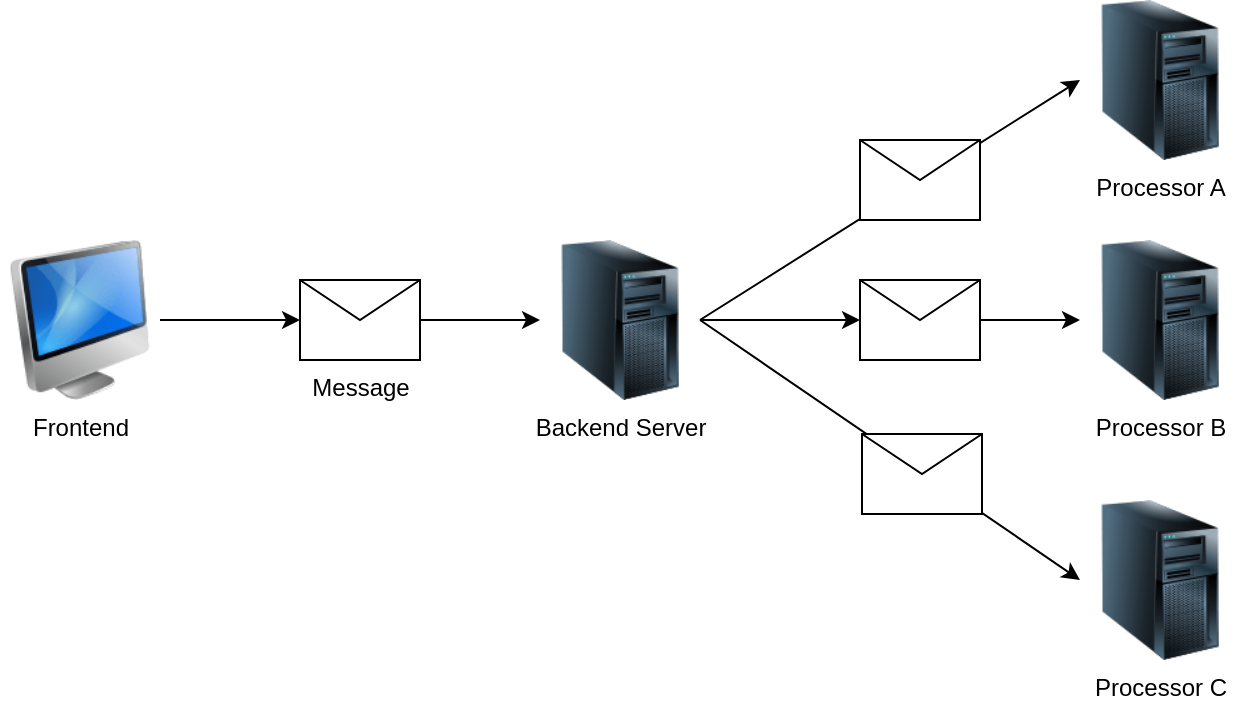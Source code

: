 <mxfile version="24.8.3" pages="5">
  <diagram name="Problem" id="-ZFBoR_mJjAQblsTvXZA">
    <mxGraphModel dx="1306" dy="825" grid="1" gridSize="10" guides="1" tooltips="1" connect="1" arrows="1" fold="1" page="1" pageScale="1" pageWidth="1169" pageHeight="827" math="0" shadow="0">
      <root>
        <mxCell id="0" />
        <mxCell id="1" parent="0" />
        <mxCell id="3BvfbwcclzTJAuTbf-V6-2" value="Processor A" style="image;html=1;image=img/lib/clip_art/computers/Server_Tower_128x128.png" vertex="1" parent="1">
          <mxGeometry x="815" y="249" width="80" height="80" as="geometry" />
        </mxCell>
        <mxCell id="3BvfbwcclzTJAuTbf-V6-3" value="Processor B" style="image;html=1;image=img/lib/clip_art/computers/Server_Tower_128x128.png" vertex="1" parent="1">
          <mxGeometry x="815" y="369" width="80" height="80" as="geometry" />
        </mxCell>
        <mxCell id="3BvfbwcclzTJAuTbf-V6-4" value="Processor C" style="image;html=1;image=img/lib/clip_art/computers/Server_Tower_128x128.png" vertex="1" parent="1">
          <mxGeometry x="815" y="499" width="80" height="80" as="geometry" />
        </mxCell>
        <mxCell id="3BvfbwcclzTJAuTbf-V6-5" value="" style="endArrow=classic;html=1;rounded=0;exitX=1;exitY=0.5;exitDx=0;exitDy=0;entryX=0;entryY=0.5;entryDx=0;entryDy=0;" edge="1" parent="1" source="3BvfbwcclzTJAuTbf-V6-9" target="3BvfbwcclzTJAuTbf-V6-2">
          <mxGeometry width="50" height="50" relative="1" as="geometry">
            <mxPoint x="505" y="409" as="sourcePoint" />
            <mxPoint x="515" y="349" as="targetPoint" />
          </mxGeometry>
        </mxCell>
        <mxCell id="3BvfbwcclzTJAuTbf-V6-6" value="" style="endArrow=classic;html=1;rounded=0;exitX=1;exitY=0.5;exitDx=0;exitDy=0;entryX=0;entryY=0.5;entryDx=0;entryDy=0;" edge="1" parent="1" source="3BvfbwcclzTJAuTbf-V6-15" target="3BvfbwcclzTJAuTbf-V6-3">
          <mxGeometry width="50" height="50" relative="1" as="geometry">
            <mxPoint x="505" y="409" as="sourcePoint" />
            <mxPoint x="825" y="299" as="targetPoint" />
          </mxGeometry>
        </mxCell>
        <mxCell id="3BvfbwcclzTJAuTbf-V6-7" value="" style="endArrow=classic;html=1;rounded=0;exitX=1;exitY=0.5;exitDx=0;exitDy=0;entryX=0;entryY=0.5;entryDx=0;entryDy=0;" edge="1" parent="1" source="3BvfbwcclzTJAuTbf-V6-9" target="3BvfbwcclzTJAuTbf-V6-4">
          <mxGeometry width="50" height="50" relative="1" as="geometry">
            <mxPoint x="505" y="409" as="sourcePoint" />
            <mxPoint x="825" y="419" as="targetPoint" />
          </mxGeometry>
        </mxCell>
        <mxCell id="3BvfbwcclzTJAuTbf-V6-10" style="edgeStyle=orthogonalEdgeStyle;rounded=0;orthogonalLoop=1;jettySize=auto;html=1;entryX=0;entryY=0.5;entryDx=0;entryDy=0;" edge="1" parent="1" source="3BvfbwcclzTJAuTbf-V6-12" target="3BvfbwcclzTJAuTbf-V6-9">
          <mxGeometry relative="1" as="geometry" />
        </mxCell>
        <mxCell id="3BvfbwcclzTJAuTbf-V6-8" value="Frontend" style="image;html=1;image=img/lib/clip_art/computers/iMac_128x128.png" vertex="1" parent="1">
          <mxGeometry x="275" y="369" width="80" height="80" as="geometry" />
        </mxCell>
        <mxCell id="3BvfbwcclzTJAuTbf-V6-9" value="Backend Server" style="image;html=1;image=img/lib/clip_art/computers/Server_Tower_128x128.png" vertex="1" parent="1">
          <mxGeometry x="545" y="369" width="80" height="80" as="geometry" />
        </mxCell>
        <mxCell id="3BvfbwcclzTJAuTbf-V6-11" value="" style="edgeStyle=orthogonalEdgeStyle;rounded=0;orthogonalLoop=1;jettySize=auto;html=1;entryX=0;entryY=0.5;entryDx=0;entryDy=0;" edge="1" parent="1" source="3BvfbwcclzTJAuTbf-V6-8" target="3BvfbwcclzTJAuTbf-V6-12">
          <mxGeometry relative="1" as="geometry">
            <mxPoint x="355" y="409" as="sourcePoint" />
            <mxPoint x="545" y="409" as="targetPoint" />
          </mxGeometry>
        </mxCell>
        <mxCell id="3BvfbwcclzTJAuTbf-V6-12" value="Message" style="shape=message;html=1;html=1;outlineConnect=0;labelPosition=center;verticalLabelPosition=bottom;align=center;verticalAlign=top;" vertex="1" parent="1">
          <mxGeometry x="425" y="389" width="60" height="40" as="geometry" />
        </mxCell>
        <mxCell id="3BvfbwcclzTJAuTbf-V6-13" value="" style="shape=message;html=1;html=1;outlineConnect=0;labelPosition=center;verticalLabelPosition=bottom;align=center;verticalAlign=top;" vertex="1" parent="1">
          <mxGeometry x="705" y="319" width="60" height="40" as="geometry" />
        </mxCell>
        <mxCell id="3BvfbwcclzTJAuTbf-V6-16" value="" style="endArrow=classic;html=1;rounded=0;exitX=1;exitY=0.5;exitDx=0;exitDy=0;entryX=0;entryY=0.5;entryDx=0;entryDy=0;" edge="1" parent="1" source="3BvfbwcclzTJAuTbf-V6-9" target="3BvfbwcclzTJAuTbf-V6-15">
          <mxGeometry width="50" height="50" relative="1" as="geometry">
            <mxPoint x="625" y="409" as="sourcePoint" />
            <mxPoint x="815" y="409" as="targetPoint" />
          </mxGeometry>
        </mxCell>
        <mxCell id="3BvfbwcclzTJAuTbf-V6-15" value="" style="shape=message;html=1;html=1;outlineConnect=0;labelPosition=center;verticalLabelPosition=bottom;align=center;verticalAlign=top;" vertex="1" parent="1">
          <mxGeometry x="705" y="389" width="60" height="40" as="geometry" />
        </mxCell>
        <mxCell id="3BvfbwcclzTJAuTbf-V6-17" value="" style="shape=message;html=1;html=1;outlineConnect=0;labelPosition=center;verticalLabelPosition=bottom;align=center;verticalAlign=top;" vertex="1" parent="1">
          <mxGeometry x="706" y="466" width="60" height="40" as="geometry" />
        </mxCell>
      </root>
    </mxGraphModel>
  </diagram>
  <diagram id="oDhbysPCYZvNGMRujgwg" name="Solution-1">
    <mxGraphModel dx="1306" dy="825" grid="1" gridSize="10" guides="1" tooltips="1" connect="1" arrows="1" fold="1" page="1" pageScale="1" pageWidth="1169" pageHeight="827" math="0" shadow="0">
      <root>
        <mxCell id="0" />
        <mxCell id="1" parent="0" />
        <mxCell id="qAocysTCjoebV-vhzsty-1" value="Processor A" style="image;html=1;image=img/lib/clip_art/computers/Server_Tower_128x128.png" vertex="1" parent="1">
          <mxGeometry x="855" y="254" width="80" height="80" as="geometry" />
        </mxCell>
        <mxCell id="qAocysTCjoebV-vhzsty-2" value="Processor B" style="image;html=1;image=img/lib/clip_art/computers/Server_Tower_128x128.png" vertex="1" parent="1">
          <mxGeometry x="855" y="374" width="80" height="80" as="geometry" />
        </mxCell>
        <mxCell id="qAocysTCjoebV-vhzsty-3" value="Processor C" style="image;html=1;image=img/lib/clip_art/computers/Server_Tower_128x128.png" vertex="1" parent="1">
          <mxGeometry x="855" y="494" width="80" height="80" as="geometry" />
        </mxCell>
        <mxCell id="qAocysTCjoebV-vhzsty-4" value="" style="endArrow=classic;html=1;rounded=0;exitX=1;exitY=0.5;exitDx=0;exitDy=0;movable=1;resizable=1;rotatable=1;deletable=1;editable=1;locked=0;connectable=1;entryX=0;entryY=0.5;entryDx=0;entryDy=0;entryPerimeter=0;" edge="1" parent="1" source="qAocysTCjoebV-vhzsty-9" target="qAocysTCjoebV-vhzsty-16">
          <mxGeometry width="50" height="50" relative="1" as="geometry">
            <mxPoint x="465" y="414" as="sourcePoint" />
            <mxPoint x="755" y="304" as="targetPoint" />
          </mxGeometry>
        </mxCell>
        <mxCell id="qAocysTCjoebV-vhzsty-5" value="" style="endArrow=classic;html=1;rounded=0;exitX=1;exitY=0.5;exitDx=0;exitDy=0;entryX=0;entryY=0.5;entryDx=0;entryDy=0;entryPerimeter=0;" edge="1" parent="1" source="qAocysTCjoebV-vhzsty-14" target="qAocysTCjoebV-vhzsty-17">
          <mxGeometry width="50" height="50" relative="1" as="geometry">
            <mxPoint x="465" y="414" as="sourcePoint" />
            <mxPoint x="745" y="414" as="targetPoint" />
          </mxGeometry>
        </mxCell>
        <mxCell id="qAocysTCjoebV-vhzsty-6" value="" style="endArrow=classic;html=1;rounded=0;exitX=1;exitY=0.5;exitDx=0;exitDy=0;entryX=0;entryY=0.5;entryDx=0;entryDy=0;entryPerimeter=0;" edge="1" parent="1" source="qAocysTCjoebV-vhzsty-9" target="qAocysTCjoebV-vhzsty-18">
          <mxGeometry width="50" height="50" relative="1" as="geometry">
            <mxPoint x="465" y="414" as="sourcePoint" />
            <mxPoint x="765" y="544" as="targetPoint" />
          </mxGeometry>
        </mxCell>
        <mxCell id="qAocysTCjoebV-vhzsty-7" style="edgeStyle=orthogonalEdgeStyle;rounded=0;orthogonalLoop=1;jettySize=auto;html=1;entryX=0;entryY=0.5;entryDx=0;entryDy=0;" edge="1" parent="1" source="qAocysTCjoebV-vhzsty-11" target="qAocysTCjoebV-vhzsty-9">
          <mxGeometry relative="1" as="geometry" />
        </mxCell>
        <mxCell id="qAocysTCjoebV-vhzsty-8" value="Frontend" style="image;html=1;image=img/lib/clip_art/computers/iMac_128x128.png" vertex="1" parent="1">
          <mxGeometry x="235" y="374" width="80" height="80" as="geometry" />
        </mxCell>
        <mxCell id="qAocysTCjoebV-vhzsty-9" value="Backend Server" style="image;html=1;image=img/lib/clip_art/computers/Server_Tower_128x128.png" vertex="1" parent="1">
          <mxGeometry x="505" y="374" width="80" height="80" as="geometry" />
        </mxCell>
        <mxCell id="qAocysTCjoebV-vhzsty-10" value="" style="edgeStyle=orthogonalEdgeStyle;rounded=0;orthogonalLoop=1;jettySize=auto;html=1;entryX=0;entryY=0.5;entryDx=0;entryDy=0;" edge="1" parent="1" source="qAocysTCjoebV-vhzsty-8" target="qAocysTCjoebV-vhzsty-11">
          <mxGeometry relative="1" as="geometry">
            <mxPoint x="315" y="414" as="sourcePoint" />
            <mxPoint x="505" y="414" as="targetPoint" />
          </mxGeometry>
        </mxCell>
        <mxCell id="qAocysTCjoebV-vhzsty-11" value="Message" style="shape=message;html=1;html=1;outlineConnect=0;labelPosition=center;verticalLabelPosition=bottom;align=center;verticalAlign=top;" vertex="1" parent="1">
          <mxGeometry x="385" y="394" width="60" height="40" as="geometry" />
        </mxCell>
        <mxCell id="qAocysTCjoebV-vhzsty-12" value="" style="shape=message;html=1;html=1;outlineConnect=0;labelPosition=center;verticalLabelPosition=bottom;align=center;verticalAlign=top;" vertex="1" parent="1">
          <mxGeometry x="665" y="324" width="60" height="40" as="geometry" />
        </mxCell>
        <mxCell id="qAocysTCjoebV-vhzsty-13" value="" style="endArrow=classic;html=1;rounded=0;exitX=1;exitY=0.5;exitDx=0;exitDy=0;entryX=0;entryY=0.5;entryDx=0;entryDy=0;" edge="1" parent="1" source="qAocysTCjoebV-vhzsty-9" target="qAocysTCjoebV-vhzsty-14">
          <mxGeometry width="50" height="50" relative="1" as="geometry">
            <mxPoint x="585" y="414" as="sourcePoint" />
            <mxPoint x="775" y="414" as="targetPoint" />
          </mxGeometry>
        </mxCell>
        <mxCell id="qAocysTCjoebV-vhzsty-14" value="" style="shape=message;html=1;html=1;outlineConnect=0;labelPosition=center;verticalLabelPosition=bottom;align=center;verticalAlign=top;" vertex="1" parent="1">
          <mxGeometry x="665" y="394" width="60" height="40" as="geometry" />
        </mxCell>
        <mxCell id="qAocysTCjoebV-vhzsty-15" value="" style="shape=message;html=1;html=1;outlineConnect=0;labelPosition=center;verticalLabelPosition=bottom;align=center;verticalAlign=top;" vertex="1" parent="1">
          <mxGeometry x="666" y="462" width="60" height="40" as="geometry" />
        </mxCell>
        <mxCell id="qAocysTCjoebV-vhzsty-20" value="" style="edgeStyle=orthogonalEdgeStyle;rounded=0;orthogonalLoop=1;jettySize=auto;html=1;" edge="1" parent="1" source="qAocysTCjoebV-vhzsty-16" target="qAocysTCjoebV-vhzsty-1">
          <mxGeometry relative="1" as="geometry" />
        </mxCell>
        <mxCell id="qAocysTCjoebV-vhzsty-16" value="API" style="sketch=0;points=[[0,0,0],[0.25,0,0],[0.5,0,0],[0.75,0,0],[1,0,0],[0,1,0],[0.25,1,0],[0.5,1,0],[0.75,1,0],[1,1,0],[0,0.25,0],[0,0.5,0],[0,0.75,0],[1,0.25,0],[1,0.5,0],[1,0.75,0]];outlineConnect=0;fontColor=#232F3E;fillColor=#E7157B;strokeColor=#ffffff;dashed=0;verticalLabelPosition=bottom;verticalAlign=top;align=center;html=1;fontSize=12;fontStyle=0;aspect=fixed;shape=mxgraph.aws4.resourceIcon;resIcon=mxgraph.aws4.api_gateway;" vertex="1" parent="1">
          <mxGeometry x="785" y="269" width="50" height="50" as="geometry" />
        </mxCell>
        <mxCell id="qAocysTCjoebV-vhzsty-21" value="" style="edgeStyle=orthogonalEdgeStyle;rounded=0;orthogonalLoop=1;jettySize=auto;html=1;" edge="1" parent="1" source="qAocysTCjoebV-vhzsty-17" target="qAocysTCjoebV-vhzsty-2">
          <mxGeometry relative="1" as="geometry" />
        </mxCell>
        <mxCell id="qAocysTCjoebV-vhzsty-17" value="API" style="sketch=0;points=[[0,0,0],[0.25,0,0],[0.5,0,0],[0.75,0,0],[1,0,0],[0,1,0],[0.25,1,0],[0.5,1,0],[0.75,1,0],[1,1,0],[0,0.25,0],[0,0.5,0],[0,0.75,0],[1,0.25,0],[1,0.5,0],[1,0.75,0]];outlineConnect=0;fontColor=#232F3E;fillColor=#E7157B;strokeColor=#ffffff;dashed=0;verticalLabelPosition=bottom;verticalAlign=top;align=center;html=1;fontSize=12;fontStyle=0;aspect=fixed;shape=mxgraph.aws4.resourceIcon;resIcon=mxgraph.aws4.api_gateway;" vertex="1" parent="1">
          <mxGeometry x="785" y="389" width="50" height="50" as="geometry" />
        </mxCell>
        <mxCell id="qAocysTCjoebV-vhzsty-22" value="" style="edgeStyle=orthogonalEdgeStyle;rounded=0;orthogonalLoop=1;jettySize=auto;html=1;" edge="1" parent="1" source="qAocysTCjoebV-vhzsty-18" target="qAocysTCjoebV-vhzsty-3">
          <mxGeometry relative="1" as="geometry" />
        </mxCell>
        <mxCell id="qAocysTCjoebV-vhzsty-18" value="API" style="sketch=0;points=[[0,0,0],[0.25,0,0],[0.5,0,0],[0.75,0,0],[1,0,0],[0,1,0],[0.25,1,0],[0.5,1,0],[0.75,1,0],[1,1,0],[0,0.25,0],[0,0.5,0],[0,0.75,0],[1,0.25,0],[1,0.5,0],[1,0.75,0]];outlineConnect=0;fontColor=#232F3E;fillColor=#E7157B;strokeColor=#ffffff;dashed=0;verticalLabelPosition=bottom;verticalAlign=top;align=center;html=1;fontSize=12;fontStyle=0;aspect=fixed;shape=mxgraph.aws4.resourceIcon;resIcon=mxgraph.aws4.api_gateway;" vertex="1" parent="1">
          <mxGeometry x="785" y="509" width="50" height="50" as="geometry" />
        </mxCell>
      </root>
    </mxGraphModel>
  </diagram>
  <diagram name="Solution-2" id="c6oVn1_w7_CIrzwYrx3Y">
    <mxGraphModel dx="1306" dy="825" grid="1" gridSize="10" guides="1" tooltips="1" connect="1" arrows="1" fold="1" page="1" pageScale="1" pageWidth="1169" pageHeight="827" math="0" shadow="0">
      <root>
        <mxCell id="NSvV2rvQrZmsVv0Js7HL-0" />
        <mxCell id="NSvV2rvQrZmsVv0Js7HL-1" parent="NSvV2rvQrZmsVv0Js7HL-0" />
        <mxCell id="NSvV2rvQrZmsVv0Js7HL-2" value="Processor A" style="image;html=1;image=img/lib/clip_art/computers/Server_Tower_128x128.png" vertex="1" parent="NSvV2rvQrZmsVv0Js7HL-1">
          <mxGeometry x="855" y="254" width="80" height="80" as="geometry" />
        </mxCell>
        <mxCell id="NSvV2rvQrZmsVv0Js7HL-3" value="Processor B" style="image;html=1;image=img/lib/clip_art/computers/Server_Tower_128x128.png" vertex="1" parent="NSvV2rvQrZmsVv0Js7HL-1">
          <mxGeometry x="855" y="374" width="80" height="80" as="geometry" />
        </mxCell>
        <mxCell id="NSvV2rvQrZmsVv0Js7HL-4" value="Processor C" style="image;html=1;image=img/lib/clip_art/computers/Server_Tower_128x128.png" vertex="1" parent="NSvV2rvQrZmsVv0Js7HL-1">
          <mxGeometry x="855" y="494" width="80" height="80" as="geometry" />
        </mxCell>
        <mxCell id="NSvV2rvQrZmsVv0Js7HL-5" value="" style="endArrow=classic;html=1;rounded=0;movable=1;resizable=1;rotatable=1;deletable=1;editable=1;locked=0;connectable=1;entryX=0;entryY=0.5;entryDx=0;entryDy=0;entryPerimeter=0;" edge="1" parent="NSvV2rvQrZmsVv0Js7HL-1" target="NSvV2rvQrZmsVv0Js7HL-18">
          <mxGeometry width="50" height="50" relative="1" as="geometry">
            <mxPoint x="600" y="410" as="sourcePoint" />
            <mxPoint x="755" y="304" as="targetPoint" />
          </mxGeometry>
        </mxCell>
        <mxCell id="NSvV2rvQrZmsVv0Js7HL-6" value="" style="endArrow=classic;html=1;rounded=0;exitX=1;exitY=0.5;exitDx=0;exitDy=0;entryX=0;entryY=0.5;entryDx=0;entryDy=0;entryPerimeter=0;" edge="1" parent="NSvV2rvQrZmsVv0Js7HL-1" source="NSvV2rvQrZmsVv0Js7HL-15" target="NSvV2rvQrZmsVv0Js7HL-20">
          <mxGeometry width="50" height="50" relative="1" as="geometry">
            <mxPoint x="465" y="414" as="sourcePoint" />
            <mxPoint x="745" y="414" as="targetPoint" />
          </mxGeometry>
        </mxCell>
        <mxCell id="NSvV2rvQrZmsVv0Js7HL-7" value="" style="endArrow=classic;html=1;rounded=0;entryX=0;entryY=0.5;entryDx=0;entryDy=0;entryPerimeter=0;" edge="1" parent="NSvV2rvQrZmsVv0Js7HL-1" target="NSvV2rvQrZmsVv0Js7HL-22">
          <mxGeometry width="50" height="50" relative="1" as="geometry">
            <mxPoint x="600" y="420" as="sourcePoint" />
            <mxPoint x="765" y="544" as="targetPoint" />
          </mxGeometry>
        </mxCell>
        <mxCell id="NSvV2rvQrZmsVv0Js7HL-8" style="edgeStyle=orthogonalEdgeStyle;rounded=0;orthogonalLoop=1;jettySize=auto;html=1;entryX=0;entryY=0.5;entryDx=0;entryDy=0;" edge="1" parent="NSvV2rvQrZmsVv0Js7HL-1" source="NSvV2rvQrZmsVv0Js7HL-12" target="NSvV2rvQrZmsVv0Js7HL-10">
          <mxGeometry relative="1" as="geometry" />
        </mxCell>
        <mxCell id="NSvV2rvQrZmsVv0Js7HL-9" value="Frontend" style="image;html=1;image=img/lib/clip_art/computers/iMac_128x128.png" vertex="1" parent="NSvV2rvQrZmsVv0Js7HL-1">
          <mxGeometry x="120" y="374" width="80" height="80" as="geometry" />
        </mxCell>
        <mxCell id="cFzlCh_o4ObDk82phY2t-1" value="" style="edgeStyle=orthogonalEdgeStyle;rounded=0;orthogonalLoop=1;jettySize=auto;html=1;" edge="1" parent="NSvV2rvQrZmsVv0Js7HL-1" source="NSvV2rvQrZmsVv0Js7HL-10" target="cFzlCh_o4ObDk82phY2t-0">
          <mxGeometry relative="1" as="geometry" />
        </mxCell>
        <mxCell id="NSvV2rvQrZmsVv0Js7HL-10" value="Backend Server" style="image;html=1;image=img/lib/clip_art/computers/Server_Tower_128x128.png" vertex="1" parent="NSvV2rvQrZmsVv0Js7HL-1">
          <mxGeometry x="400" y="374" width="80" height="80" as="geometry" />
        </mxCell>
        <mxCell id="NSvV2rvQrZmsVv0Js7HL-11" value="" style="edgeStyle=orthogonalEdgeStyle;rounded=0;orthogonalLoop=1;jettySize=auto;html=1;entryX=0;entryY=0.5;entryDx=0;entryDy=0;" edge="1" parent="NSvV2rvQrZmsVv0Js7HL-1" source="NSvV2rvQrZmsVv0Js7HL-9" target="NSvV2rvQrZmsVv0Js7HL-12">
          <mxGeometry relative="1" as="geometry">
            <mxPoint x="200" y="414" as="sourcePoint" />
            <mxPoint x="390" y="414" as="targetPoint" />
          </mxGeometry>
        </mxCell>
        <mxCell id="NSvV2rvQrZmsVv0Js7HL-12" value="Message" style="shape=message;html=1;html=1;outlineConnect=0;labelPosition=center;verticalLabelPosition=bottom;align=center;verticalAlign=top;" vertex="1" parent="NSvV2rvQrZmsVv0Js7HL-1">
          <mxGeometry x="270" y="394" width="60" height="40" as="geometry" />
        </mxCell>
        <mxCell id="NSvV2rvQrZmsVv0Js7HL-13" value="" style="shape=message;html=1;html=1;outlineConnect=0;labelPosition=center;verticalLabelPosition=bottom;align=center;verticalAlign=top;" vertex="1" parent="NSvV2rvQrZmsVv0Js7HL-1">
          <mxGeometry x="665" y="324" width="60" height="40" as="geometry" />
        </mxCell>
        <mxCell id="NSvV2rvQrZmsVv0Js7HL-14" value="" style="endArrow=classic;html=1;rounded=0;entryX=0;entryY=0.5;entryDx=0;entryDy=0;" edge="1" parent="NSvV2rvQrZmsVv0Js7HL-1" target="NSvV2rvQrZmsVv0Js7HL-15">
          <mxGeometry width="50" height="50" relative="1" as="geometry">
            <mxPoint x="600" y="414" as="sourcePoint" />
            <mxPoint x="775" y="414" as="targetPoint" />
          </mxGeometry>
        </mxCell>
        <mxCell id="NSvV2rvQrZmsVv0Js7HL-15" value="" style="shape=message;html=1;html=1;outlineConnect=0;labelPosition=center;verticalLabelPosition=bottom;align=center;verticalAlign=top;" vertex="1" parent="NSvV2rvQrZmsVv0Js7HL-1">
          <mxGeometry x="665" y="394" width="60" height="40" as="geometry" />
        </mxCell>
        <mxCell id="NSvV2rvQrZmsVv0Js7HL-16" value="" style="shape=message;html=1;html=1;outlineConnect=0;labelPosition=center;verticalLabelPosition=bottom;align=center;verticalAlign=top;" vertex="1" parent="NSvV2rvQrZmsVv0Js7HL-1">
          <mxGeometry x="666" y="462" width="60" height="40" as="geometry" />
        </mxCell>
        <mxCell id="NSvV2rvQrZmsVv0Js7HL-17" value="" style="edgeStyle=orthogonalEdgeStyle;rounded=0;orthogonalLoop=1;jettySize=auto;html=1;" edge="1" parent="NSvV2rvQrZmsVv0Js7HL-1" source="NSvV2rvQrZmsVv0Js7HL-18" target="NSvV2rvQrZmsVv0Js7HL-2">
          <mxGeometry relative="1" as="geometry" />
        </mxCell>
        <mxCell id="NSvV2rvQrZmsVv0Js7HL-18" value="API" style="sketch=0;points=[[0,0,0],[0.25,0,0],[0.5,0,0],[0.75,0,0],[1,0,0],[0,1,0],[0.25,1,0],[0.5,1,0],[0.75,1,0],[1,1,0],[0,0.25,0],[0,0.5,0],[0,0.75,0],[1,0.25,0],[1,0.5,0],[1,0.75,0]];outlineConnect=0;fontColor=#232F3E;fillColor=#E7157B;strokeColor=#ffffff;dashed=0;verticalLabelPosition=bottom;verticalAlign=top;align=center;html=1;fontSize=12;fontStyle=0;aspect=fixed;shape=mxgraph.aws4.resourceIcon;resIcon=mxgraph.aws4.api_gateway;" vertex="1" parent="NSvV2rvQrZmsVv0Js7HL-1">
          <mxGeometry x="785" y="269" width="50" height="50" as="geometry" />
        </mxCell>
        <mxCell id="NSvV2rvQrZmsVv0Js7HL-19" value="" style="edgeStyle=orthogonalEdgeStyle;rounded=0;orthogonalLoop=1;jettySize=auto;html=1;" edge="1" parent="NSvV2rvQrZmsVv0Js7HL-1" source="NSvV2rvQrZmsVv0Js7HL-20" target="NSvV2rvQrZmsVv0Js7HL-3">
          <mxGeometry relative="1" as="geometry" />
        </mxCell>
        <mxCell id="NSvV2rvQrZmsVv0Js7HL-20" value="API" style="sketch=0;points=[[0,0,0],[0.25,0,0],[0.5,0,0],[0.75,0,0],[1,0,0],[0,1,0],[0.25,1,0],[0.5,1,0],[0.75,1,0],[1,1,0],[0,0.25,0],[0,0.5,0],[0,0.75,0],[1,0.25,0],[1,0.5,0],[1,0.75,0]];outlineConnect=0;fontColor=#232F3E;fillColor=#E7157B;strokeColor=#ffffff;dashed=0;verticalLabelPosition=bottom;verticalAlign=top;align=center;html=1;fontSize=12;fontStyle=0;aspect=fixed;shape=mxgraph.aws4.resourceIcon;resIcon=mxgraph.aws4.api_gateway;" vertex="1" parent="NSvV2rvQrZmsVv0Js7HL-1">
          <mxGeometry x="785" y="389" width="50" height="50" as="geometry" />
        </mxCell>
        <mxCell id="NSvV2rvQrZmsVv0Js7HL-21" value="" style="edgeStyle=orthogonalEdgeStyle;rounded=0;orthogonalLoop=1;jettySize=auto;html=1;" edge="1" parent="NSvV2rvQrZmsVv0Js7HL-1" source="NSvV2rvQrZmsVv0Js7HL-22" target="NSvV2rvQrZmsVv0Js7HL-4">
          <mxGeometry relative="1" as="geometry" />
        </mxCell>
        <mxCell id="NSvV2rvQrZmsVv0Js7HL-22" value="API" style="sketch=0;points=[[0,0,0],[0.25,0,0],[0.5,0,0],[0.75,0,0],[1,0,0],[0,1,0],[0.25,1,0],[0.5,1,0],[0.75,1,0],[1,1,0],[0,0.25,0],[0,0.5,0],[0,0.75,0],[1,0.25,0],[1,0.5,0],[1,0.75,0]];outlineConnect=0;fontColor=#232F3E;fillColor=#E7157B;strokeColor=#ffffff;dashed=0;verticalLabelPosition=bottom;verticalAlign=top;align=center;html=1;fontSize=12;fontStyle=0;aspect=fixed;shape=mxgraph.aws4.resourceIcon;resIcon=mxgraph.aws4.api_gateway;" vertex="1" parent="NSvV2rvQrZmsVv0Js7HL-1">
          <mxGeometry x="785" y="509" width="50" height="50" as="geometry" />
        </mxCell>
        <mxCell id="cFzlCh_o4ObDk82phY2t-0" value="SNS" style="sketch=0;points=[[0,0,0],[0.25,0,0],[0.5,0,0],[0.75,0,0],[1,0,0],[0,1,0],[0.25,1,0],[0.5,1,0],[0.75,1,0],[1,1,0],[0,0.25,0],[0,0.5,0],[0,0.75,0],[1,0.25,0],[1,0.5,0],[1,0.75,0]];outlineConnect=0;fontColor=#232F3E;fillColor=#E7157B;strokeColor=#ffffff;dashed=0;verticalLabelPosition=bottom;verticalAlign=top;align=center;html=1;fontSize=12;fontStyle=0;aspect=fixed;shape=mxgraph.aws4.resourceIcon;resIcon=mxgraph.aws4.sns;" vertex="1" parent="NSvV2rvQrZmsVv0Js7HL-1">
          <mxGeometry x="550" y="389" width="50" height="50" as="geometry" />
        </mxCell>
      </root>
    </mxGraphModel>
  </diagram>
  <diagram name="Solution-3" id="pKhJ9fI2UfgJ9-txnqdF">
    <mxGraphModel dx="1306" dy="825" grid="1" gridSize="10" guides="1" tooltips="1" connect="1" arrows="1" fold="1" page="1" pageScale="1" pageWidth="1169" pageHeight="827" math="0" shadow="0">
      <root>
        <mxCell id="C56o7w2l9w4_Cjoz_A8b-0" />
        <mxCell id="C56o7w2l9w4_Cjoz_A8b-1" parent="C56o7w2l9w4_Cjoz_A8b-0" />
        <mxCell id="C56o7w2l9w4_Cjoz_A8b-2" value="Processor A" style="image;html=1;image=img/lib/clip_art/computers/Server_Tower_128x128.png" vertex="1" parent="C56o7w2l9w4_Cjoz_A8b-1">
          <mxGeometry x="855" y="254" width="80" height="80" as="geometry" />
        </mxCell>
        <mxCell id="C56o7w2l9w4_Cjoz_A8b-3" value="Processor B" style="image;html=1;image=img/lib/clip_art/computers/Server_Tower_128x128.png" vertex="1" parent="C56o7w2l9w4_Cjoz_A8b-1">
          <mxGeometry x="855" y="374" width="80" height="80" as="geometry" />
        </mxCell>
        <mxCell id="C56o7w2l9w4_Cjoz_A8b-4" value="Processor C" style="image;html=1;image=img/lib/clip_art/computers/Server_Tower_128x128.png" vertex="1" parent="C56o7w2l9w4_Cjoz_A8b-1">
          <mxGeometry x="855" y="494" width="80" height="80" as="geometry" />
        </mxCell>
        <mxCell id="C56o7w2l9w4_Cjoz_A8b-5" value="" style="endArrow=classic;html=1;rounded=0;movable=1;resizable=1;rotatable=1;deletable=1;editable=1;locked=0;connectable=1;entryX=0;entryY=0.5;entryDx=0;entryDy=0;entryPerimeter=0;" edge="1" parent="C56o7w2l9w4_Cjoz_A8b-1">
          <mxGeometry width="50" height="50" relative="1" as="geometry">
            <mxPoint x="600" y="410" as="sourcePoint" />
            <mxPoint x="785" y="294" as="targetPoint" />
          </mxGeometry>
        </mxCell>
        <mxCell id="C56o7w2l9w4_Cjoz_A8b-6" value="" style="endArrow=classic;html=1;rounded=0;exitX=1;exitY=0.5;exitDx=0;exitDy=0;entryX=0;entryY=0.5;entryDx=0;entryDy=0;entryPerimeter=0;" edge="1" parent="C56o7w2l9w4_Cjoz_A8b-1" source="C56o7w2l9w4_Cjoz_A8b-16">
          <mxGeometry width="50" height="50" relative="1" as="geometry">
            <mxPoint x="465" y="414" as="sourcePoint" />
            <mxPoint x="785" y="414" as="targetPoint" />
          </mxGeometry>
        </mxCell>
        <mxCell id="C56o7w2l9w4_Cjoz_A8b-7" value="" style="endArrow=classic;html=1;rounded=0;entryX=0;entryY=0.5;entryDx=0;entryDy=0;entryPerimeter=0;" edge="1" parent="C56o7w2l9w4_Cjoz_A8b-1">
          <mxGeometry width="50" height="50" relative="1" as="geometry">
            <mxPoint x="600" y="420" as="sourcePoint" />
            <mxPoint x="785" y="534" as="targetPoint" />
          </mxGeometry>
        </mxCell>
        <mxCell id="C56o7w2l9w4_Cjoz_A8b-8" style="edgeStyle=orthogonalEdgeStyle;rounded=0;orthogonalLoop=1;jettySize=auto;html=1;entryX=0;entryY=0.5;entryDx=0;entryDy=0;" edge="1" parent="C56o7w2l9w4_Cjoz_A8b-1" source="C56o7w2l9w4_Cjoz_A8b-13" target="C56o7w2l9w4_Cjoz_A8b-11">
          <mxGeometry relative="1" as="geometry" />
        </mxCell>
        <mxCell id="C56o7w2l9w4_Cjoz_A8b-9" value="Frontend" style="image;html=1;image=img/lib/clip_art/computers/iMac_128x128.png" vertex="1" parent="C56o7w2l9w4_Cjoz_A8b-1">
          <mxGeometry x="120" y="374" width="80" height="80" as="geometry" />
        </mxCell>
        <mxCell id="C56o7w2l9w4_Cjoz_A8b-10" value="" style="edgeStyle=orthogonalEdgeStyle;rounded=0;orthogonalLoop=1;jettySize=auto;html=1;" edge="1" parent="C56o7w2l9w4_Cjoz_A8b-1" source="C56o7w2l9w4_Cjoz_A8b-11" target="C56o7w2l9w4_Cjoz_A8b-24">
          <mxGeometry relative="1" as="geometry" />
        </mxCell>
        <mxCell id="C56o7w2l9w4_Cjoz_A8b-11" value="Backend Server" style="image;html=1;image=img/lib/clip_art/computers/Server_Tower_128x128.png" vertex="1" parent="C56o7w2l9w4_Cjoz_A8b-1">
          <mxGeometry x="400" y="374" width="80" height="80" as="geometry" />
        </mxCell>
        <mxCell id="C56o7w2l9w4_Cjoz_A8b-12" value="" style="edgeStyle=orthogonalEdgeStyle;rounded=0;orthogonalLoop=1;jettySize=auto;html=1;entryX=0;entryY=0.5;entryDx=0;entryDy=0;" edge="1" parent="C56o7w2l9w4_Cjoz_A8b-1" source="C56o7w2l9w4_Cjoz_A8b-9" target="C56o7w2l9w4_Cjoz_A8b-13">
          <mxGeometry relative="1" as="geometry">
            <mxPoint x="200" y="414" as="sourcePoint" />
            <mxPoint x="390" y="414" as="targetPoint" />
          </mxGeometry>
        </mxCell>
        <mxCell id="C56o7w2l9w4_Cjoz_A8b-13" value="Message" style="shape=message;html=1;html=1;outlineConnect=0;labelPosition=center;verticalLabelPosition=bottom;align=center;verticalAlign=top;" vertex="1" parent="C56o7w2l9w4_Cjoz_A8b-1">
          <mxGeometry x="270" y="394" width="60" height="40" as="geometry" />
        </mxCell>
        <mxCell id="C56o7w2l9w4_Cjoz_A8b-14" value="" style="shape=message;html=1;html=1;outlineConnect=0;labelPosition=center;verticalLabelPosition=bottom;align=center;verticalAlign=top;" vertex="1" parent="C56o7w2l9w4_Cjoz_A8b-1">
          <mxGeometry x="665" y="324" width="60" height="40" as="geometry" />
        </mxCell>
        <mxCell id="C56o7w2l9w4_Cjoz_A8b-15" value="" style="endArrow=classic;html=1;rounded=0;entryX=0;entryY=0.5;entryDx=0;entryDy=0;" edge="1" parent="C56o7w2l9w4_Cjoz_A8b-1" target="C56o7w2l9w4_Cjoz_A8b-16">
          <mxGeometry width="50" height="50" relative="1" as="geometry">
            <mxPoint x="600" y="414" as="sourcePoint" />
            <mxPoint x="775" y="414" as="targetPoint" />
          </mxGeometry>
        </mxCell>
        <mxCell id="C56o7w2l9w4_Cjoz_A8b-16" value="" style="shape=message;html=1;html=1;outlineConnect=0;labelPosition=center;verticalLabelPosition=bottom;align=center;verticalAlign=top;" vertex="1" parent="C56o7w2l9w4_Cjoz_A8b-1">
          <mxGeometry x="665" y="394" width="60" height="40" as="geometry" />
        </mxCell>
        <mxCell id="C56o7w2l9w4_Cjoz_A8b-17" value="" style="shape=message;html=1;html=1;outlineConnect=0;labelPosition=center;verticalLabelPosition=bottom;align=center;verticalAlign=top;" vertex="1" parent="C56o7w2l9w4_Cjoz_A8b-1">
          <mxGeometry x="666" y="462" width="60" height="40" as="geometry" />
        </mxCell>
        <mxCell id="C56o7w2l9w4_Cjoz_A8b-20" value="" style="edgeStyle=orthogonalEdgeStyle;rounded=0;orthogonalLoop=1;jettySize=auto;html=1;" edge="1" parent="C56o7w2l9w4_Cjoz_A8b-1" target="C56o7w2l9w4_Cjoz_A8b-3">
          <mxGeometry relative="1" as="geometry">
            <mxPoint x="835" y="414" as="sourcePoint" />
          </mxGeometry>
        </mxCell>
        <mxCell id="C56o7w2l9w4_Cjoz_A8b-22" value="" style="edgeStyle=orthogonalEdgeStyle;rounded=0;orthogonalLoop=1;jettySize=auto;html=1;" edge="1" parent="C56o7w2l9w4_Cjoz_A8b-1" target="C56o7w2l9w4_Cjoz_A8b-4">
          <mxGeometry relative="1" as="geometry">
            <mxPoint x="835" y="534" as="sourcePoint" />
          </mxGeometry>
        </mxCell>
        <mxCell id="C56o7w2l9w4_Cjoz_A8b-24" value="SNS" style="sketch=0;points=[[0,0,0],[0.25,0,0],[0.5,0,0],[0.75,0,0],[1,0,0],[0,1,0],[0.25,1,0],[0.5,1,0],[0.75,1,0],[1,1,0],[0,0.25,0],[0,0.5,0],[0,0.75,0],[1,0.25,0],[1,0.5,0],[1,0.75,0]];outlineConnect=0;fontColor=#232F3E;fillColor=#E7157B;strokeColor=#ffffff;dashed=0;verticalLabelPosition=bottom;verticalAlign=top;align=center;html=1;fontSize=12;fontStyle=0;aspect=fixed;shape=mxgraph.aws4.resourceIcon;resIcon=mxgraph.aws4.sns;" vertex="1" parent="C56o7w2l9w4_Cjoz_A8b-1">
          <mxGeometry x="550" y="389" width="50" height="50" as="geometry" />
        </mxCell>
        <mxCell id="AtHkYgv6ObbaxClxxJdl-3" value="" style="edgeStyle=orthogonalEdgeStyle;rounded=0;orthogonalLoop=1;jettySize=auto;html=1;" edge="1" parent="C56o7w2l9w4_Cjoz_A8b-1" source="AtHkYgv6ObbaxClxxJdl-0" target="C56o7w2l9w4_Cjoz_A8b-2">
          <mxGeometry relative="1" as="geometry" />
        </mxCell>
        <mxCell id="AtHkYgv6ObbaxClxxJdl-0" value="Queue" style="sketch=0;points=[[0,0,0],[0.25,0,0],[0.5,0,0],[0.75,0,0],[1,0,0],[0,1,0],[0.25,1,0],[0.5,1,0],[0.75,1,0],[1,1,0],[0,0.25,0],[0,0.5,0],[0,0.75,0],[1,0.25,0],[1,0.5,0],[1,0.75,0]];outlineConnect=0;fontColor=#232F3E;fillColor=#E7157B;strokeColor=#ffffff;dashed=0;verticalLabelPosition=bottom;verticalAlign=top;align=center;html=1;fontSize=12;fontStyle=0;aspect=fixed;shape=mxgraph.aws4.resourceIcon;resIcon=mxgraph.aws4.sqs;" vertex="1" parent="C56o7w2l9w4_Cjoz_A8b-1">
          <mxGeometry x="785" y="269" width="50" height="50" as="geometry" />
        </mxCell>
        <mxCell id="AtHkYgv6ObbaxClxxJdl-1" value="Queue" style="sketch=0;points=[[0,0,0],[0.25,0,0],[0.5,0,0],[0.75,0,0],[1,0,0],[0,1,0],[0.25,1,0],[0.5,1,0],[0.75,1,0],[1,1,0],[0,0.25,0],[0,0.5,0],[0,0.75,0],[1,0.25,0],[1,0.5,0],[1,0.75,0]];outlineConnect=0;fontColor=#232F3E;fillColor=#E7157B;strokeColor=#ffffff;dashed=0;verticalLabelPosition=bottom;verticalAlign=top;align=center;html=1;fontSize=12;fontStyle=0;aspect=fixed;shape=mxgraph.aws4.resourceIcon;resIcon=mxgraph.aws4.sqs;" vertex="1" parent="C56o7w2l9w4_Cjoz_A8b-1">
          <mxGeometry x="785" y="389" width="50" height="50" as="geometry" />
        </mxCell>
        <mxCell id="AtHkYgv6ObbaxClxxJdl-2" value="Queue" style="sketch=0;points=[[0,0,0],[0.25,0,0],[0.5,0,0],[0.75,0,0],[1,0,0],[0,1,0],[0.25,1,0],[0.5,1,0],[0.75,1,0],[1,1,0],[0,0.25,0],[0,0.5,0],[0,0.75,0],[1,0.25,0],[1,0.5,0],[1,0.75,0]];outlineConnect=0;fontColor=#232F3E;fillColor=#E7157B;strokeColor=#ffffff;dashed=0;verticalLabelPosition=bottom;verticalAlign=top;align=center;html=1;fontSize=12;fontStyle=0;aspect=fixed;shape=mxgraph.aws4.resourceIcon;resIcon=mxgraph.aws4.sqs;" vertex="1" parent="C56o7w2l9w4_Cjoz_A8b-1">
          <mxGeometry x="785" y="509" width="50" height="50" as="geometry" />
        </mxCell>
      </root>
    </mxGraphModel>
  </diagram>
  <diagram name="Solution-4" id="EbtUj2KBgSdFxufgpO9o">
    <mxGraphModel dx="1306" dy="825" grid="1" gridSize="10" guides="1" tooltips="1" connect="1" arrows="1" fold="1" page="1" pageScale="1" pageWidth="1169" pageHeight="827" math="0" shadow="0">
      <root>
        <mxCell id="BrDobAsfprOvV_uKPl8t-0" />
        <mxCell id="BrDobAsfprOvV_uKPl8t-1" parent="BrDobAsfprOvV_uKPl8t-0" />
        <mxCell id="BrDobAsfprOvV_uKPl8t-2" value="Processor A" style="image;html=1;image=img/lib/clip_art/computers/Server_Tower_128x128.png" vertex="1" parent="BrDobAsfprOvV_uKPl8t-1">
          <mxGeometry x="855" y="254" width="80" height="80" as="geometry" />
        </mxCell>
        <mxCell id="BrDobAsfprOvV_uKPl8t-3" value="Processor B" style="image;html=1;image=img/lib/clip_art/computers/Server_Tower_128x128.png" vertex="1" parent="BrDobAsfprOvV_uKPl8t-1">
          <mxGeometry x="855" y="374" width="80" height="80" as="geometry" />
        </mxCell>
        <mxCell id="BrDobAsfprOvV_uKPl8t-4" value="Processor C" style="image;html=1;image=img/lib/clip_art/computers/Server_Tower_128x128.png" vertex="1" parent="BrDobAsfprOvV_uKPl8t-1">
          <mxGeometry x="855" y="494" width="80" height="80" as="geometry" />
        </mxCell>
        <mxCell id="BrDobAsfprOvV_uKPl8t-5" value="" style="endArrow=classic;html=1;rounded=0;movable=1;resizable=1;rotatable=1;deletable=1;editable=1;locked=0;connectable=1;entryX=0;entryY=0.5;entryDx=0;entryDy=0;entryPerimeter=0;" edge="1" parent="BrDobAsfprOvV_uKPl8t-1">
          <mxGeometry width="50" height="50" relative="1" as="geometry">
            <mxPoint x="600" y="410" as="sourcePoint" />
            <mxPoint x="785" y="294" as="targetPoint" />
          </mxGeometry>
        </mxCell>
        <mxCell id="BrDobAsfprOvV_uKPl8t-6" value="" style="endArrow=classic;html=1;rounded=0;exitX=1;exitY=0.5;exitDx=0;exitDy=0;entryX=0;entryY=0.5;entryDx=0;entryDy=0;entryPerimeter=0;" edge="1" parent="BrDobAsfprOvV_uKPl8t-1" source="BrDobAsfprOvV_uKPl8t-16">
          <mxGeometry width="50" height="50" relative="1" as="geometry">
            <mxPoint x="465" y="414" as="sourcePoint" />
            <mxPoint x="785" y="414" as="targetPoint" />
          </mxGeometry>
        </mxCell>
        <mxCell id="BrDobAsfprOvV_uKPl8t-7" value="" style="endArrow=classic;html=1;rounded=0;entryX=0;entryY=0.5;entryDx=0;entryDy=0;entryPerimeter=0;" edge="1" parent="BrDobAsfprOvV_uKPl8t-1">
          <mxGeometry width="50" height="50" relative="1" as="geometry">
            <mxPoint x="600" y="420" as="sourcePoint" />
            <mxPoint x="785" y="534" as="targetPoint" />
          </mxGeometry>
        </mxCell>
        <mxCell id="BrDobAsfprOvV_uKPl8t-8" style="edgeStyle=orthogonalEdgeStyle;rounded=0;orthogonalLoop=1;jettySize=auto;html=1;entryX=0;entryY=0.5;entryDx=0;entryDy=0;" edge="1" parent="BrDobAsfprOvV_uKPl8t-1" source="BrDobAsfprOvV_uKPl8t-13" target="BrDobAsfprOvV_uKPl8t-11">
          <mxGeometry relative="1" as="geometry" />
        </mxCell>
        <mxCell id="BrDobAsfprOvV_uKPl8t-9" value="Frontend" style="image;html=1;image=img/lib/clip_art/computers/iMac_128x128.png" vertex="1" parent="BrDobAsfprOvV_uKPl8t-1">
          <mxGeometry x="120" y="374" width="80" height="80" as="geometry" />
        </mxCell>
        <mxCell id="BrDobAsfprOvV_uKPl8t-10" value="" style="edgeStyle=orthogonalEdgeStyle;rounded=0;orthogonalLoop=1;jettySize=auto;html=1;" edge="1" parent="BrDobAsfprOvV_uKPl8t-1" source="BrDobAsfprOvV_uKPl8t-11">
          <mxGeometry relative="1" as="geometry">
            <mxPoint x="550" y="414" as="targetPoint" />
          </mxGeometry>
        </mxCell>
        <mxCell id="BrDobAsfprOvV_uKPl8t-11" value="Backend Server" style="image;html=1;image=img/lib/clip_art/computers/Server_Tower_128x128.png" vertex="1" parent="BrDobAsfprOvV_uKPl8t-1">
          <mxGeometry x="400" y="374" width="80" height="80" as="geometry" />
        </mxCell>
        <mxCell id="BrDobAsfprOvV_uKPl8t-12" value="" style="edgeStyle=orthogonalEdgeStyle;rounded=0;orthogonalLoop=1;jettySize=auto;html=1;entryX=0;entryY=0.5;entryDx=0;entryDy=0;" edge="1" parent="BrDobAsfprOvV_uKPl8t-1" source="BrDobAsfprOvV_uKPl8t-9" target="BrDobAsfprOvV_uKPl8t-13">
          <mxGeometry relative="1" as="geometry">
            <mxPoint x="200" y="414" as="sourcePoint" />
            <mxPoint x="390" y="414" as="targetPoint" />
          </mxGeometry>
        </mxCell>
        <mxCell id="BrDobAsfprOvV_uKPl8t-13" value="Message" style="shape=message;html=1;html=1;outlineConnect=0;labelPosition=center;verticalLabelPosition=bottom;align=center;verticalAlign=top;" vertex="1" parent="BrDobAsfprOvV_uKPl8t-1">
          <mxGeometry x="270" y="394" width="60" height="40" as="geometry" />
        </mxCell>
        <mxCell id="BrDobAsfprOvV_uKPl8t-14" value="" style="shape=message;html=1;html=1;outlineConnect=0;labelPosition=center;verticalLabelPosition=bottom;align=center;verticalAlign=top;" vertex="1" parent="BrDobAsfprOvV_uKPl8t-1">
          <mxGeometry x="665" y="324" width="60" height="40" as="geometry" />
        </mxCell>
        <mxCell id="BrDobAsfprOvV_uKPl8t-15" value="" style="endArrow=classic;html=1;rounded=0;entryX=0;entryY=0.5;entryDx=0;entryDy=0;" edge="1" parent="BrDobAsfprOvV_uKPl8t-1" target="BrDobAsfprOvV_uKPl8t-16">
          <mxGeometry width="50" height="50" relative="1" as="geometry">
            <mxPoint x="600" y="414" as="sourcePoint" />
            <mxPoint x="775" y="414" as="targetPoint" />
          </mxGeometry>
        </mxCell>
        <mxCell id="BrDobAsfprOvV_uKPl8t-16" value="" style="shape=message;html=1;html=1;outlineConnect=0;labelPosition=center;verticalLabelPosition=bottom;align=center;verticalAlign=top;" vertex="1" parent="BrDobAsfprOvV_uKPl8t-1">
          <mxGeometry x="665" y="394" width="60" height="40" as="geometry" />
        </mxCell>
        <mxCell id="BrDobAsfprOvV_uKPl8t-17" value="" style="shape=message;html=1;html=1;outlineConnect=0;labelPosition=center;verticalLabelPosition=bottom;align=center;verticalAlign=top;" vertex="1" parent="BrDobAsfprOvV_uKPl8t-1">
          <mxGeometry x="666" y="462" width="60" height="40" as="geometry" />
        </mxCell>
        <mxCell id="BrDobAsfprOvV_uKPl8t-18" value="" style="edgeStyle=orthogonalEdgeStyle;rounded=0;orthogonalLoop=1;jettySize=auto;html=1;" edge="1" parent="BrDobAsfprOvV_uKPl8t-1" target="BrDobAsfprOvV_uKPl8t-3">
          <mxGeometry relative="1" as="geometry">
            <mxPoint x="835" y="414" as="sourcePoint" />
          </mxGeometry>
        </mxCell>
        <mxCell id="BrDobAsfprOvV_uKPl8t-19" value="" style="edgeStyle=orthogonalEdgeStyle;rounded=0;orthogonalLoop=1;jettySize=auto;html=1;" edge="1" parent="BrDobAsfprOvV_uKPl8t-1" target="BrDobAsfprOvV_uKPl8t-4">
          <mxGeometry relative="1" as="geometry">
            <mxPoint x="835" y="534" as="sourcePoint" />
          </mxGeometry>
        </mxCell>
        <mxCell id="BrDobAsfprOvV_uKPl8t-21" value="" style="edgeStyle=orthogonalEdgeStyle;rounded=0;orthogonalLoop=1;jettySize=auto;html=1;" edge="1" parent="BrDobAsfprOvV_uKPl8t-1" source="BrDobAsfprOvV_uKPl8t-22" target="BrDobAsfprOvV_uKPl8t-2">
          <mxGeometry relative="1" as="geometry" />
        </mxCell>
        <mxCell id="BrDobAsfprOvV_uKPl8t-22" value="Queue" style="sketch=0;points=[[0,0,0],[0.25,0,0],[0.5,0,0],[0.75,0,0],[1,0,0],[0,1,0],[0.25,1,0],[0.5,1,0],[0.75,1,0],[1,1,0],[0,0.25,0],[0,0.5,0],[0,0.75,0],[1,0.25,0],[1,0.5,0],[1,0.75,0]];outlineConnect=0;fontColor=#232F3E;fillColor=#E7157B;strokeColor=#ffffff;dashed=0;verticalLabelPosition=bottom;verticalAlign=top;align=center;html=1;fontSize=12;fontStyle=0;aspect=fixed;shape=mxgraph.aws4.resourceIcon;resIcon=mxgraph.aws4.sqs;" vertex="1" parent="BrDobAsfprOvV_uKPl8t-1">
          <mxGeometry x="785" y="269" width="50" height="50" as="geometry" />
        </mxCell>
        <mxCell id="BrDobAsfprOvV_uKPl8t-23" value="Queue" style="sketch=0;points=[[0,0,0],[0.25,0,0],[0.5,0,0],[0.75,0,0],[1,0,0],[0,1,0],[0.25,1,0],[0.5,1,0],[0.75,1,0],[1,1,0],[0,0.25,0],[0,0.5,0],[0,0.75,0],[1,0.25,0],[1,0.5,0],[1,0.75,0]];outlineConnect=0;fontColor=#232F3E;fillColor=#E7157B;strokeColor=#ffffff;dashed=0;verticalLabelPosition=bottom;verticalAlign=top;align=center;html=1;fontSize=12;fontStyle=0;aspect=fixed;shape=mxgraph.aws4.resourceIcon;resIcon=mxgraph.aws4.sqs;" vertex="1" parent="BrDobAsfprOvV_uKPl8t-1">
          <mxGeometry x="785" y="389" width="50" height="50" as="geometry" />
        </mxCell>
        <mxCell id="BrDobAsfprOvV_uKPl8t-24" value="Queue" style="sketch=0;points=[[0,0,0],[0.25,0,0],[0.5,0,0],[0.75,0,0],[1,0,0],[0,1,0],[0.25,1,0],[0.5,1,0],[0.75,1,0],[1,1,0],[0,0.25,0],[0,0.5,0],[0,0.75,0],[1,0.25,0],[1,0.5,0],[1,0.75,0]];outlineConnect=0;fontColor=#232F3E;fillColor=#E7157B;strokeColor=#ffffff;dashed=0;verticalLabelPosition=bottom;verticalAlign=top;align=center;html=1;fontSize=12;fontStyle=0;aspect=fixed;shape=mxgraph.aws4.resourceIcon;resIcon=mxgraph.aws4.sqs;" vertex="1" parent="BrDobAsfprOvV_uKPl8t-1">
          <mxGeometry x="785" y="509" width="50" height="50" as="geometry" />
        </mxCell>
        <mxCell id="hjOkTr2s8g8zSbJ8rA4T-0" value="EventBridge" style="sketch=0;points=[[0,0,0],[0.25,0,0],[0.5,0,0],[0.75,0,0],[1,0,0],[0,1,0],[0.25,1,0],[0.5,1,0],[0.75,1,0],[1,1,0],[0,0.25,0],[0,0.5,0],[0,0.75,0],[1,0.25,0],[1,0.5,0],[1,0.75,0]];outlineConnect=0;fontColor=#232F3E;fillColor=#E7157B;strokeColor=#ffffff;dashed=0;verticalLabelPosition=bottom;verticalAlign=top;align=center;html=1;fontSize=12;fontStyle=0;aspect=fixed;shape=mxgraph.aws4.resourceIcon;resIcon=mxgraph.aws4.eventbridge;" vertex="1" parent="BrDobAsfprOvV_uKPl8t-1">
          <mxGeometry x="550" y="389" width="50" height="50" as="geometry" />
        </mxCell>
      </root>
    </mxGraphModel>
  </diagram>
</mxfile>
